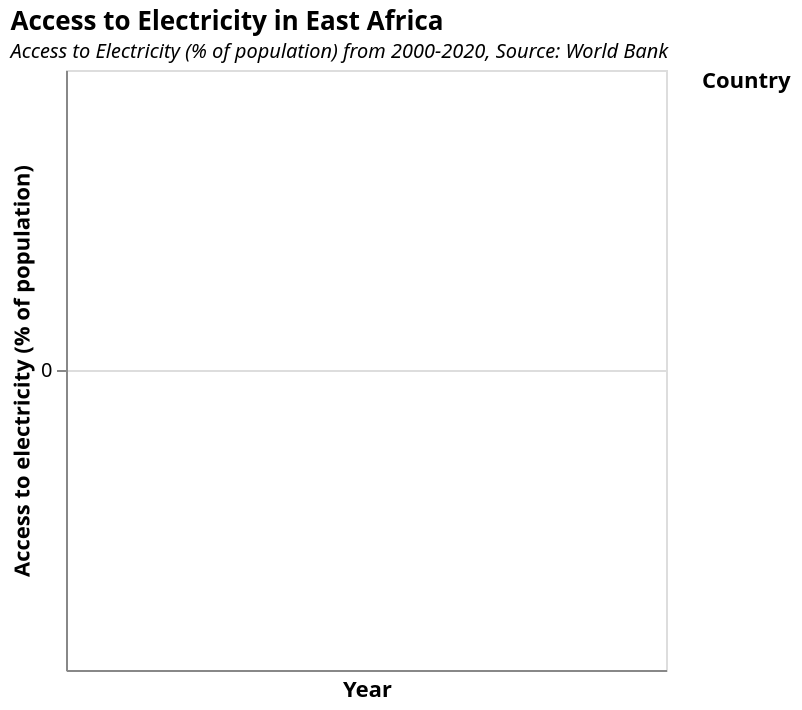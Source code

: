 {"$schema": "https://vega.github.io/schema/vega-lite/v5.json", "description": "A simple bar chart with embedded data.", "title": {"text": "Access to Electricity in East Africa", "subtitle": "Access to Electricity (% of population) from 2000-2020, Source: World Bank", "subtitleFontStyle": "italic", "subtitleFontSize": 10, "anchor": "start", "color": "black"}, "height": 300, "width": 300, "data": {"values": ""}, "mark": "bar", "encoding": {"x": {"field": "Year", "type": "nominal"}, "y": {"field": "Access to electricity (% of population)", "type": "quantitative"}, "color": {"field": "Country", "type": "nominal"}}, "config": {}}